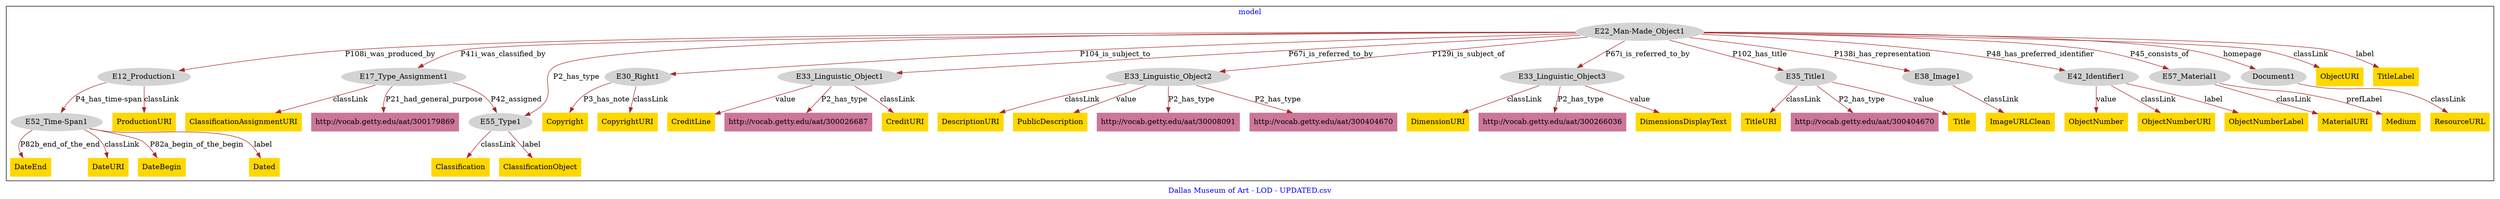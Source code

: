digraph n0 {
fontcolor="blue"
remincross="true"
label="Dallas Museum of Art - LOD - UPDATED.csv"
subgraph cluster {
label="model"
n2[style="filled",color="white",fillcolor="lightgray",label="E12_Production1"];
n3[style="filled",color="white",fillcolor="lightgray",label="E52_Time-Span1"];
n4[style="filled",color="white",fillcolor="lightgray",label="E17_Type_Assignment1"];
n5[style="filled",color="white",fillcolor="lightgray",label="E55_Type1"];
n6[style="filled",color="white",fillcolor="lightgray",label="E22_Man-Made_Object1"];
n7[style="filled",color="white",fillcolor="lightgray",label="E30_Right1"];
n8[style="filled",color="white",fillcolor="lightgray",label="E33_Linguistic_Object1"];
n9[style="filled",color="white",fillcolor="lightgray",label="E33_Linguistic_Object2"];
n10[style="filled",color="white",fillcolor="lightgray",label="E33_Linguistic_Object3"];
n11[style="filled",color="white",fillcolor="lightgray",label="E35_Title1"];
n12[style="filled",color="white",fillcolor="lightgray",label="E38_Image1"];
n13[style="filled",color="white",fillcolor="lightgray",label="E42_Identifier1"];
n14[style="filled",color="white",fillcolor="lightgray",label="E57_Material1"];
n15[style="filled",color="white",fillcolor="lightgray",label="Document1"];
n16[shape="plaintext",style="filled",fillcolor="gold",label="ObjectNumberLabel"];
n17[shape="plaintext",style="filled",fillcolor="gold",label="DateBegin"];
n18[shape="plaintext",style="filled",fillcolor="gold",label="Dated"];
n19[shape="plaintext",style="filled",fillcolor="gold",label="DateEnd"];
n20[shape="plaintext",style="filled",fillcolor="gold",label="CreditURI"];
n21[shape="plaintext",style="filled",fillcolor="gold",label="Title"];
n22[shape="plaintext",style="filled",fillcolor="gold",label="DescriptionURI"];
n23[shape="plaintext",style="filled",fillcolor="gold",label="Copyright"];
n24[shape="plaintext",style="filled",fillcolor="gold",label="ObjectURI"];
n25[shape="plaintext",style="filled",fillcolor="gold",label="CreditLine"];
n26[shape="plaintext",style="filled",fillcolor="gold",label="TitleLabel"];
n27[shape="plaintext",style="filled",fillcolor="gold",label="MaterialURI"];
n28[shape="plaintext",style="filled",fillcolor="gold",label="DateURI"];
n29[shape="plaintext",style="filled",fillcolor="gold",label="ImageURLClean"];
n30[shape="plaintext",style="filled",fillcolor="gold",label="Classification"];
n31[shape="plaintext",style="filled",fillcolor="gold",label="Medium"];
n32[shape="plaintext",style="filled",fillcolor="gold",label="DimensionsDisplayText"];
n33[shape="plaintext",style="filled",fillcolor="gold",label="CopyrightURI"];
n34[shape="plaintext",style="filled",fillcolor="gold",label="PublicDescription"];
n35[shape="plaintext",style="filled",fillcolor="gold",label="ResourceURL"];
n36[shape="plaintext",style="filled",fillcolor="gold",label="ObjectNumber"];
n37[shape="plaintext",style="filled",fillcolor="gold",label="ClassificationObject"];
n38[shape="plaintext",style="filled",fillcolor="gold",label="DimensionURI"];
n39[shape="plaintext",style="filled",fillcolor="gold",label="TitleURI"];
n40[shape="plaintext",style="filled",fillcolor="gold",label="ProductionURI"];
n41[shape="plaintext",style="filled",fillcolor="gold",label="ObjectNumberURI"];
n42[shape="plaintext",style="filled",fillcolor="gold",label="ClassificationAssignmentURI"];
n43[shape="plaintext",style="filled",fillcolor="#CC7799",label="http://vocab.getty.edu/aat/300404670"];
n44[shape="plaintext",style="filled",fillcolor="#CC7799",label="http://vocab.getty.edu/aat/30008091"];
n45[shape="plaintext",style="filled",fillcolor="#CC7799",label="http://vocab.getty.edu/aat/300026687"];
n46[shape="plaintext",style="filled",fillcolor="#CC7799",label="http://vocab.getty.edu/aat/300404670"];
n47[shape="plaintext",style="filled",fillcolor="#CC7799",label="http://vocab.getty.edu/aat/300266036"];
n48[shape="plaintext",style="filled",fillcolor="#CC7799",label="http://vocab.getty.edu/aat/300179869"];
}
n2 -> n3[color="brown",fontcolor="black",label="P4_has_time-span"]
n4 -> n5[color="brown",fontcolor="black",label="P42_assigned"]
n6 -> n2[color="brown",fontcolor="black",label="P108i_was_produced_by"]
n6 -> n4[color="brown",fontcolor="black",label="P41i_was_classified_by"]
n6 -> n7[color="brown",fontcolor="black",label="P104_is_subject_to"]
n6 -> n8[color="brown",fontcolor="black",label="P67i_is_referred_to_by"]
n6 -> n9[color="brown",fontcolor="black",label="P129i_is_subject_of"]
n6 -> n10[color="brown",fontcolor="black",label="P67i_is_referred_to_by"]
n6 -> n11[color="brown",fontcolor="black",label="P102_has_title"]
n6 -> n12[color="brown",fontcolor="black",label="P138i_has_representation"]
n6 -> n13[color="brown",fontcolor="black",label="P48_has_preferred_identifier"]
n6 -> n14[color="brown",fontcolor="black",label="P45_consists_of"]
n6 -> n15[color="brown",fontcolor="black",label="homepage"]
n13 -> n16[color="brown",fontcolor="black",label="label"]
n3 -> n17[color="brown",fontcolor="black",label="P82a_begin_of_the_begin"]
n3 -> n18[color="brown",fontcolor="black",label="label"]
n3 -> n19[color="brown",fontcolor="black",label="P82b_end_of_the_end"]
n8 -> n20[color="brown",fontcolor="black",label="classLink"]
n11 -> n21[color="brown",fontcolor="black",label="value"]
n9 -> n22[color="brown",fontcolor="black",label="classLink"]
n7 -> n23[color="brown",fontcolor="black",label="P3_has_note"]
n6 -> n24[color="brown",fontcolor="black",label="classLink"]
n8 -> n25[color="brown",fontcolor="black",label="value"]
n6 -> n26[color="brown",fontcolor="black",label="label"]
n14 -> n27[color="brown",fontcolor="black",label="classLink"]
n3 -> n28[color="brown",fontcolor="black",label="classLink"]
n12 -> n29[color="brown",fontcolor="black",label="classLink"]
n5 -> n30[color="brown",fontcolor="black",label="classLink"]
n14 -> n31[color="brown",fontcolor="black",label="prefLabel"]
n10 -> n32[color="brown",fontcolor="black",label="value"]
n7 -> n33[color="brown",fontcolor="black",label="classLink"]
n9 -> n34[color="brown",fontcolor="black",label="value"]
n15 -> n35[color="brown",fontcolor="black",label="classLink"]
n13 -> n36[color="brown",fontcolor="black",label="value"]
n5 -> n37[color="brown",fontcolor="black",label="label"]
n10 -> n38[color="brown",fontcolor="black",label="classLink"]
n11 -> n39[color="brown",fontcolor="black",label="classLink"]
n2 -> n40[color="brown",fontcolor="black",label="classLink"]
n13 -> n41[color="brown",fontcolor="black",label="classLink"]
n4 -> n42[color="brown",fontcolor="black",label="classLink"]
n11 -> n43[color="brown",fontcolor="black",label="P2_has_type"]
n9 -> n44[color="brown",fontcolor="black",label="P2_has_type"]
n6 -> n5[color="brown",fontcolor="black",label="P2_has_type"]
n8 -> n45[color="brown",fontcolor="black",label="P2_has_type"]
n9 -> n46[color="brown",fontcolor="black",label="P2_has_type"]
n10 -> n47[color="brown",fontcolor="black",label="P2_has_type"]
n4 -> n48[color="brown",fontcolor="black",label="P21_had_general_purpose"]
}
